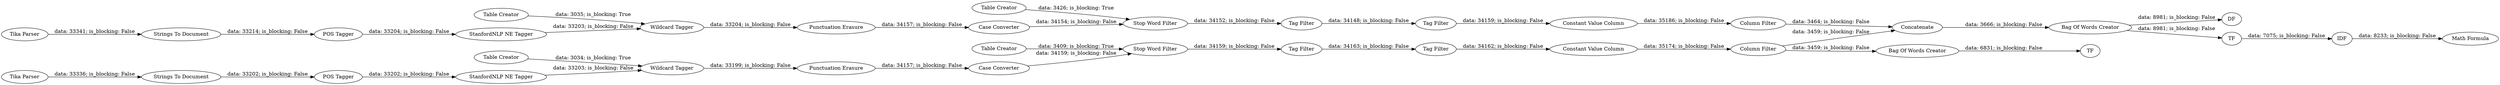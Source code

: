 digraph {
	"1322147108994966993_43" [label=TF]
	"-6827425143909889568_15" [label="Stop Word Filter"]
	"1322147108994966993_45" [label="Bag Of Words Creator"]
	"-6827425143909889568_19" [label="Table Creator"]
	"-6827425143909889568_16" [label="Case Converter"]
	"7190785241770060854_20" [label="Tag Filter"]
	"7190785241770060854_23" [label="Punctuation Erasure"]
	"-6827425143909889568_12" [label="Punctuation Erasure"]
	"-1729877959101607439_11" [label="Table Creator"]
	"4367335745601641781_12" [label="Strings To Document"]
	"1322147108994966993_47" [label=IDF]
	"-6827425143909889568_24" [label="Column Filter"]
	"-6827425143909889568_23" [label="Constant Value Column"]
	"7190785241770060854_25" [label="Stop Word Filter"]
	"4367335745601641781_16" [label="Table Creator"]
	"4367335745601641781_13" [label="Tika Parser"]
	"7190785241770060854_32" [label="Column Filter"]
	"-6827425143909889568_20" [label="Tag Filter"]
	"4367335745601641781_17" [label="Wildcard Tagger"]
	"-1729877959101607439_7" [label="POS Tagger"]
	"1322147108994966993_46" [label=DF]
	"-1729877959101607439_4" [label="Tika Parser"]
	"7190785241770060854_12" [label="Constant Value Column"]
	"7190785241770060854_26" [label="Table Creator"]
	"-1729877959101607439_9" [label="StanfordNLP NE Tagger"]
	"7190785241770060854_24" [label="Case Converter"]
	"-6827425143909889568_17" [label="Tag Filter"]
	"1322147108994966993_48" [label=TF]
	"1322147108994966993_23" [label="Bag Of Words Creator"]
	"4367335745601641781_14" [label="POS Tagger"]
	"-1729877959101607439_5" [label="Strings To Document"]
	"4367335745601641781_15" [label="StanfordNLP NE Tagger"]
	"7190785241770060854_17" [label="Tag Filter"]
	"1322147108994966993_44" [label=Concatenate]
	"-1729877959101607439_10" [label="Wildcard Tagger"]
	"1322147108994966993_49" [label="Math Formula"]
	"-6827425143909889568_20" -> "-6827425143909889568_23" [label="data: 34162; is_blocking: False"]
	"1322147108994966993_45" -> "1322147108994966993_46" [label="data: 8981; is_blocking: False"]
	"7190785241770060854_20" -> "7190785241770060854_12" [label="data: 34159; is_blocking: False"]
	"4367335745601641781_12" -> "4367335745601641781_14" [label="data: 33214; is_blocking: False"]
	"4367335745601641781_17" -> "7190785241770060854_23" [label="data: 33204; is_blocking: False"]
	"-6827425143909889568_19" -> "-6827425143909889568_15" [label="data: 3409; is_blocking: True"]
	"-6827425143909889568_24" -> "1322147108994966993_23" [label="data: 3459; is_blocking: False"]
	"4367335745601641781_13" -> "4367335745601641781_12" [label="data: 33341; is_blocking: False"]
	"-1729877959101607439_7" -> "-1729877959101607439_9" [label="data: 33202; is_blocking: False"]
	"1322147108994966993_44" -> "1322147108994966993_45" [label="data: 3666; is_blocking: False"]
	"7190785241770060854_26" -> "7190785241770060854_25" [label="data: 3426; is_blocking: True"]
	"-6827425143909889568_12" -> "-6827425143909889568_16" [label="data: 34157; is_blocking: False"]
	"-6827425143909889568_17" -> "-6827425143909889568_20" [label="data: 34163; is_blocking: False"]
	"4367335745601641781_15" -> "4367335745601641781_17" [label="data: 33203; is_blocking: False"]
	"7190785241770060854_23" -> "7190785241770060854_24" [label="data: 34157; is_blocking: False"]
	"1322147108994966993_45" -> "1322147108994966993_48" [label="data: 8981; is_blocking: False"]
	"-1729877959101607439_11" -> "-1729877959101607439_10" [label="data: 3034; is_blocking: True"]
	"-6827425143909889568_16" -> "-6827425143909889568_15" [label="data: 34159; is_blocking: False"]
	"7190785241770060854_32" -> "1322147108994966993_44" [label="data: 3464; is_blocking: False"]
	"-1729877959101607439_4" -> "-1729877959101607439_5" [label="data: 33336; is_blocking: False"]
	"-1729877959101607439_10" -> "-6827425143909889568_12" [label="data: 33199; is_blocking: False"]
	"7190785241770060854_12" -> "7190785241770060854_32" [label="data: 35186; is_blocking: False"]
	"-1729877959101607439_5" -> "-1729877959101607439_7" [label="data: 33202; is_blocking: False"]
	"1322147108994966993_23" -> "1322147108994966993_43" [label="data: 6831; is_blocking: False"]
	"-6827425143909889568_24" -> "1322147108994966993_44" [label="data: 3459; is_blocking: False"]
	"-6827425143909889568_23" -> "-6827425143909889568_24" [label="data: 35174; is_blocking: False"]
	"7190785241770060854_24" -> "7190785241770060854_25" [label="data: 34154; is_blocking: False"]
	"7190785241770060854_17" -> "7190785241770060854_20" [label="data: 34148; is_blocking: False"]
	"4367335745601641781_16" -> "4367335745601641781_17" [label="data: 3035; is_blocking: True"]
	"-6827425143909889568_15" -> "-6827425143909889568_17" [label="data: 34159; is_blocking: False"]
	"7190785241770060854_25" -> "7190785241770060854_17" [label="data: 34152; is_blocking: False"]
	"1322147108994966993_47" -> "1322147108994966993_49" [label="data: 8233; is_blocking: False"]
	"4367335745601641781_14" -> "4367335745601641781_15" [label="data: 33204; is_blocking: False"]
	"-1729877959101607439_9" -> "-1729877959101607439_10" [label="data: 33203; is_blocking: False"]
	"1322147108994966993_48" -> "1322147108994966993_47" [label="data: 7075; is_blocking: False"]
	rankdir=LR
}
